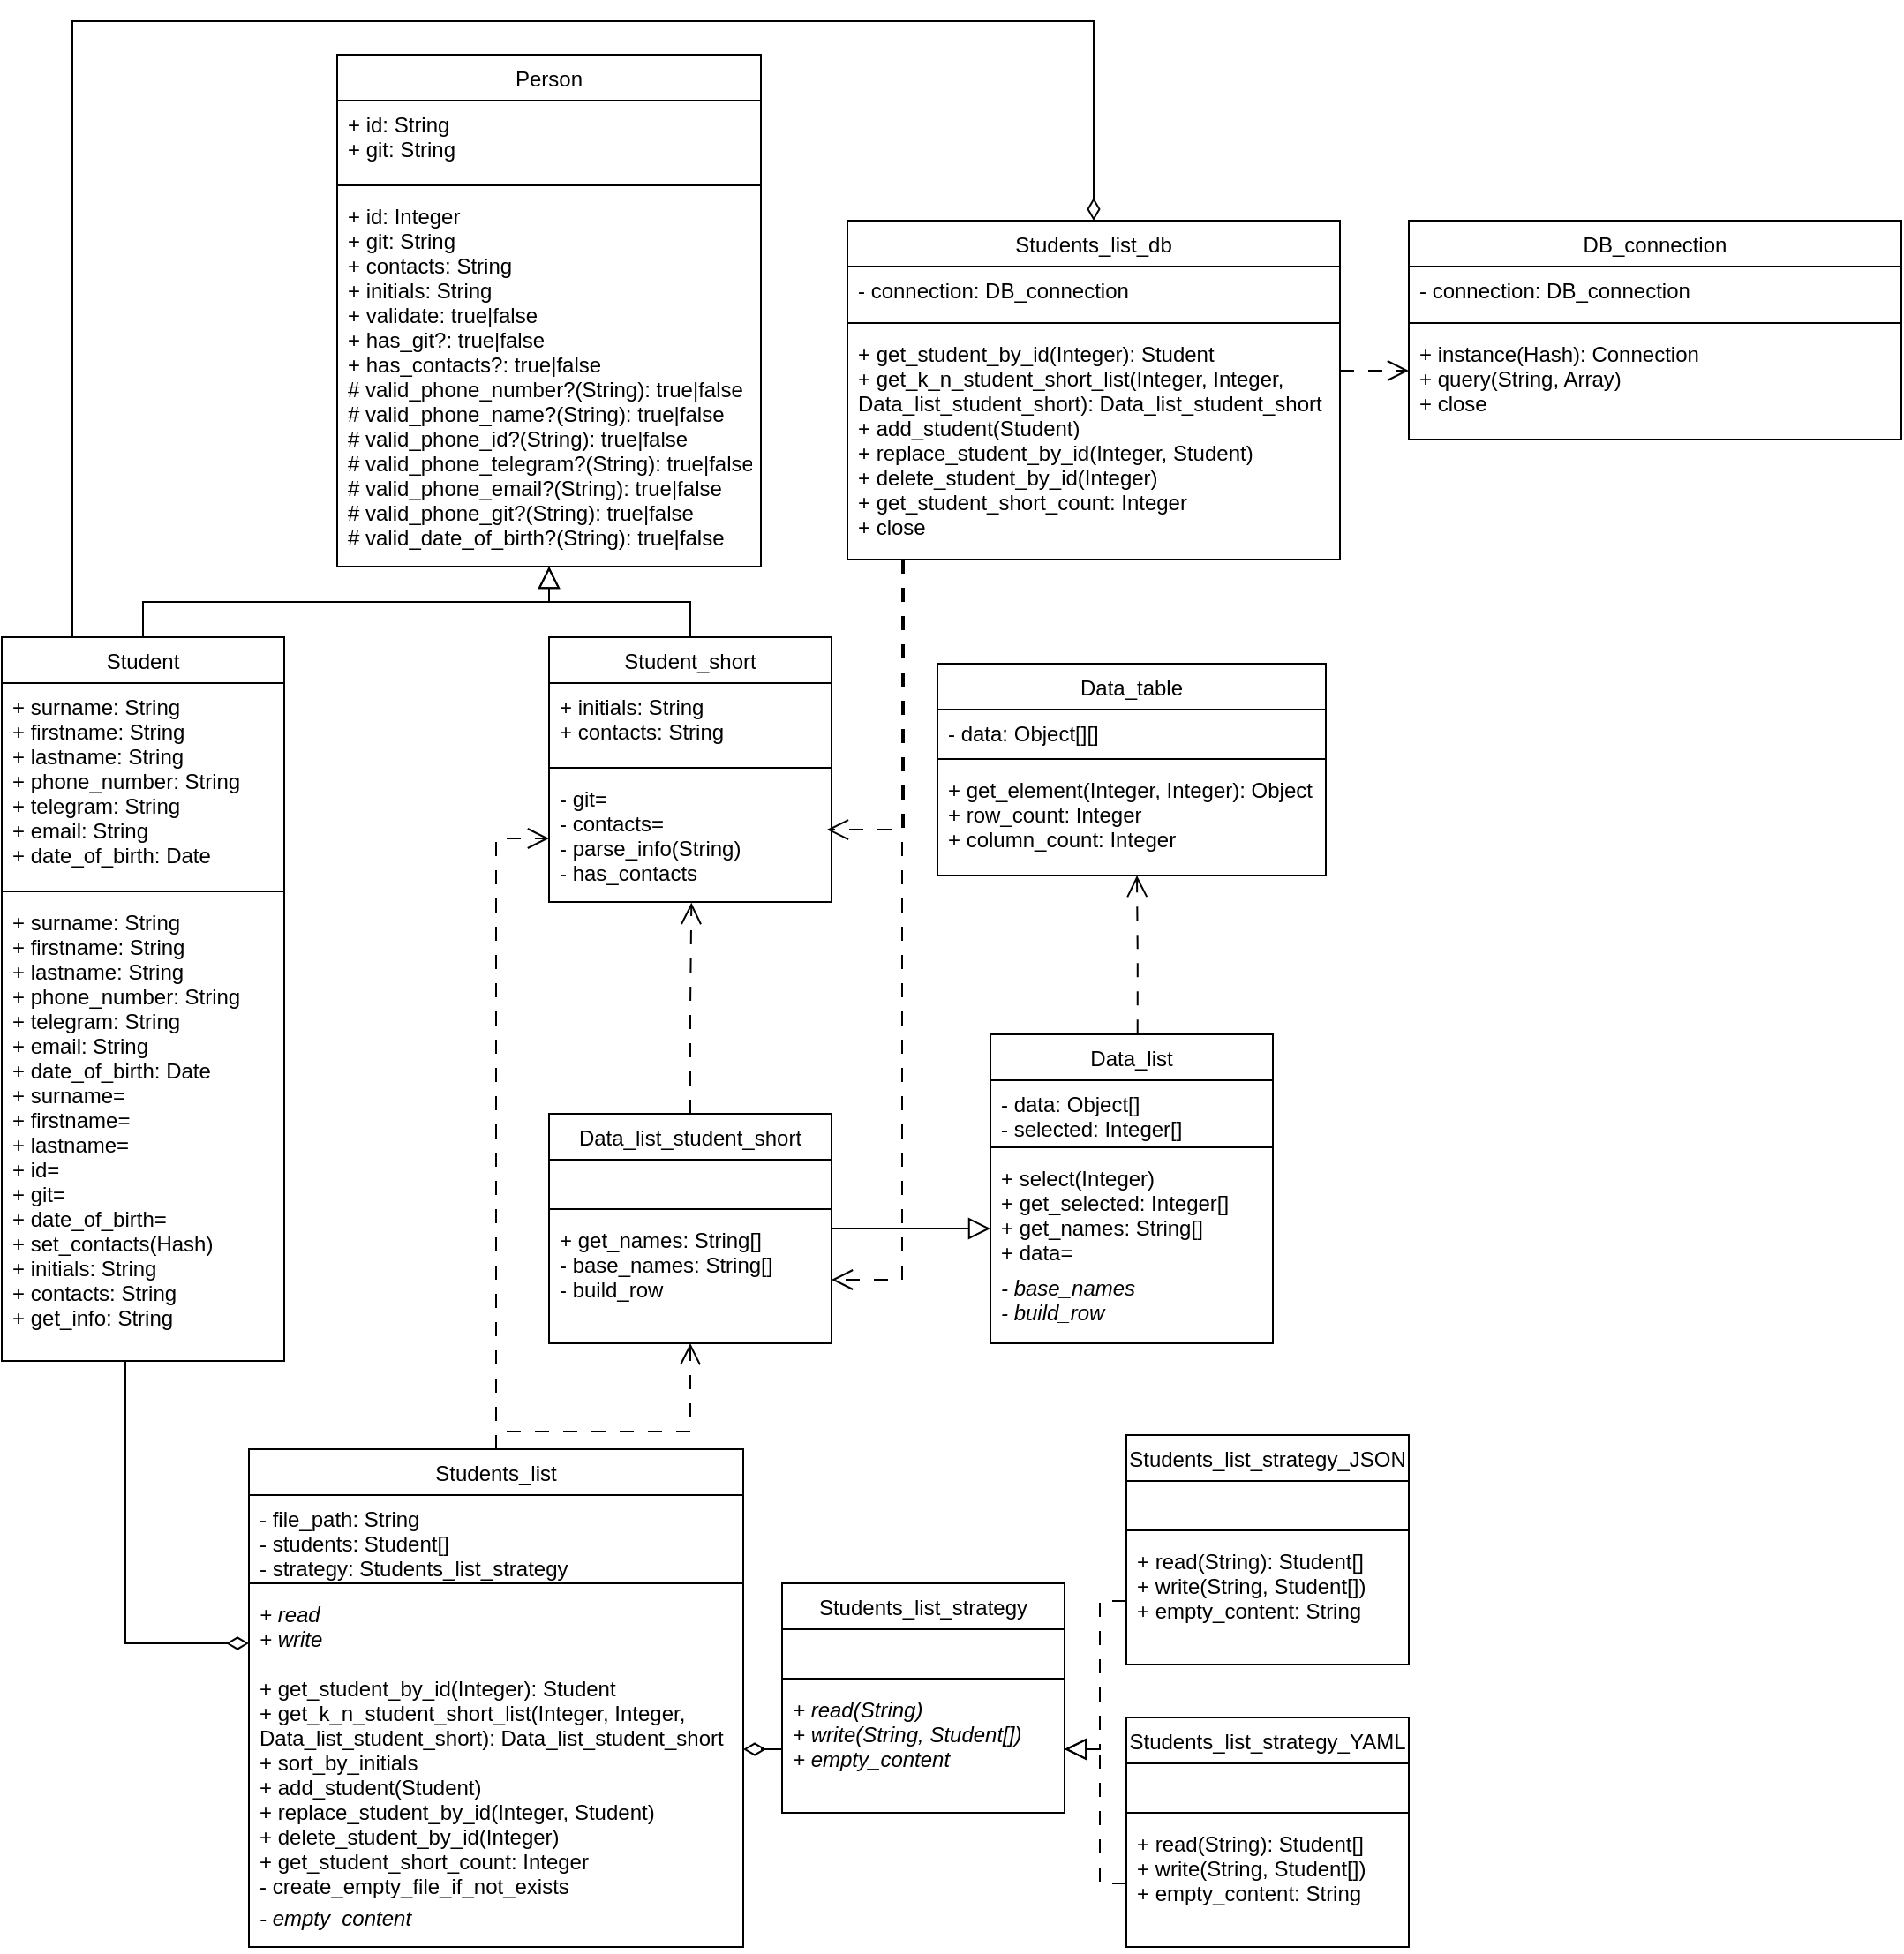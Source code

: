 <mxfile version="24.9.3">
  <diagram id="C5RBs43oDa-KdzZeNtuy" name="Page-1">
    <mxGraphModel dx="2440" dy="2423" grid="0" gridSize="10" guides="1" tooltips="1" connect="1" arrows="1" fold="1" page="1" pageScale="1" pageWidth="827" pageHeight="1169" math="0" shadow="0">
      <root>
        <mxCell id="WIyWlLk6GJQsqaUBKTNV-0" />
        <mxCell id="WIyWlLk6GJQsqaUBKTNV-1" parent="WIyWlLk6GJQsqaUBKTNV-0" />
        <mxCell id="zkfFHV4jXpPFQw0GAbJ--0" value="Person" style="swimlane;fontStyle=0;align=center;verticalAlign=top;childLayout=stackLayout;horizontal=1;startSize=26;horizontalStack=0;resizeParent=1;resizeLast=0;collapsible=1;marginBottom=0;rounded=0;shadow=0;strokeWidth=1;" parent="WIyWlLk6GJQsqaUBKTNV-1" vertex="1">
          <mxGeometry x="220" width="240" height="290" as="geometry">
            <mxRectangle x="230" y="140" width="160" height="26" as="alternateBounds" />
          </mxGeometry>
        </mxCell>
        <mxCell id="zkfFHV4jXpPFQw0GAbJ--1" value="+ id: String&#xa;+ git: String&#xa;" style="text;align=left;verticalAlign=top;spacingLeft=4;spacingRight=4;overflow=hidden;rotatable=0;points=[[0,0.5],[1,0.5]];portConstraint=eastwest;" parent="zkfFHV4jXpPFQw0GAbJ--0" vertex="1">
          <mxGeometry y="26" width="240" height="44" as="geometry" />
        </mxCell>
        <mxCell id="zkfFHV4jXpPFQw0GAbJ--4" value="" style="line;html=1;strokeWidth=1;align=left;verticalAlign=middle;spacingTop=-1;spacingLeft=3;spacingRight=3;rotatable=0;labelPosition=right;points=[];portConstraint=eastwest;" parent="zkfFHV4jXpPFQw0GAbJ--0" vertex="1">
          <mxGeometry y="70" width="240" height="8" as="geometry" />
        </mxCell>
        <mxCell id="zkfFHV4jXpPFQw0GAbJ--5" value="+ id: Integer&#xa;+ git: String&#xa;+ contacts: String&#xa;+ initials: String&#xa;+ validate: true|false&#xa;+ has_git?: true|false&#xa;+ has_contacts?: true|false&#xa;# valid_phone_number?(String): true|false&#xa;# valid_phone_name?(String): true|false&#xa;# valid_phone_id?(String): true|false&#xa;# valid_phone_telegram?(String): true|false&#xa;# valid_phone_email?(String): true|false&#xa;# valid_phone_git?(String): true|false&#xa;# valid_date_of_birth?(String): true|false&#xa;&#xa;&#xa;&#xa;&#xa;&#xa;&#xa;&#xa;&#xa;&#xa;&#xa;&#xa;&#xa;&#xa;&#xa;&#xa;&#xa;" style="text;align=left;verticalAlign=top;spacingLeft=4;spacingRight=4;overflow=hidden;rotatable=0;points=[[0,0.5],[1,0.5]];portConstraint=eastwest;" parent="zkfFHV4jXpPFQw0GAbJ--0" vertex="1">
          <mxGeometry y="78" width="240" height="202" as="geometry" />
        </mxCell>
        <mxCell id="zkfFHV4jXpPFQw0GAbJ--6" value="Student" style="swimlane;fontStyle=0;align=center;verticalAlign=top;childLayout=stackLayout;horizontal=1;startSize=26;horizontalStack=0;resizeParent=1;resizeLast=0;collapsible=1;marginBottom=0;rounded=0;shadow=0;strokeWidth=1;" parent="WIyWlLk6GJQsqaUBKTNV-1" vertex="1">
          <mxGeometry x="30" y="330" width="160" height="410" as="geometry">
            <mxRectangle x="130" y="380" width="160" height="26" as="alternateBounds" />
          </mxGeometry>
        </mxCell>
        <mxCell id="zkfFHV4jXpPFQw0GAbJ--7" value="+ surname: String&#xa;+ firstname: String&#xa;+ lastname: String&#xa;+ phone_number: String&#xa;+ telegram: String&#xa;+ email: String&#xa;+ date_of_birth: Date&#xa;" style="text;align=left;verticalAlign=top;spacingLeft=4;spacingRight=4;overflow=hidden;rotatable=0;points=[[0,0.5],[1,0.5]];portConstraint=eastwest;" parent="zkfFHV4jXpPFQw0GAbJ--6" vertex="1">
          <mxGeometry y="26" width="160" height="114" as="geometry" />
        </mxCell>
        <mxCell id="zkfFHV4jXpPFQw0GAbJ--9" value="" style="line;html=1;strokeWidth=1;align=left;verticalAlign=middle;spacingTop=-1;spacingLeft=3;spacingRight=3;rotatable=0;labelPosition=right;points=[];portConstraint=eastwest;" parent="zkfFHV4jXpPFQw0GAbJ--6" vertex="1">
          <mxGeometry y="140" width="160" height="8" as="geometry" />
        </mxCell>
        <mxCell id="zkfFHV4jXpPFQw0GAbJ--11" value="+ surname: String&#xa;+ firstname: String&#xa;+ lastname: String&#xa;+ phone_number: String&#xa;+ telegram: String&#xa;+ email: String&#xa;+ date_of_birth: Date&#xa;+ surname=&#xa;+ firstname=&#xa;+ lastname=&#xa;+ id=&#xa;+ git=&#xa;+ date_of_birth=&#xa;+ set_contacts(Hash)&#xa;+ initials: String&#xa;+ contacts: String&#xa;+ get_info: String&#xa;&#xa;&#xa;&#xa;&#xa;" style="text;align=left;verticalAlign=top;spacingLeft=4;spacingRight=4;overflow=hidden;rotatable=0;points=[[0,0.5],[1,0.5]];portConstraint=eastwest;" parent="zkfFHV4jXpPFQw0GAbJ--6" vertex="1">
          <mxGeometry y="148" width="160" height="252" as="geometry" />
        </mxCell>
        <mxCell id="zkfFHV4jXpPFQw0GAbJ--12" value="" style="endArrow=block;endSize=10;endFill=0;shadow=0;strokeWidth=1;rounded=0;curved=0;edgeStyle=elbowEdgeStyle;elbow=vertical;" parent="WIyWlLk6GJQsqaUBKTNV-1" source="zkfFHV4jXpPFQw0GAbJ--6" target="zkfFHV4jXpPFQw0GAbJ--0" edge="1">
          <mxGeometry width="160" relative="1" as="geometry">
            <mxPoint x="200" y="133" as="sourcePoint" />
            <mxPoint x="200" y="133" as="targetPoint" />
          </mxGeometry>
        </mxCell>
        <mxCell id="zkfFHV4jXpPFQw0GAbJ--13" value="Student_short" style="swimlane;fontStyle=0;align=center;verticalAlign=top;childLayout=stackLayout;horizontal=1;startSize=26;horizontalStack=0;resizeParent=1;resizeLast=0;collapsible=1;marginBottom=0;rounded=0;shadow=0;strokeWidth=1;" parent="WIyWlLk6GJQsqaUBKTNV-1" vertex="1">
          <mxGeometry x="340" y="330" width="160" height="150" as="geometry">
            <mxRectangle x="340" y="380" width="170" height="26" as="alternateBounds" />
          </mxGeometry>
        </mxCell>
        <mxCell id="zkfFHV4jXpPFQw0GAbJ--14" value="+ initials: String&#xa;+ contacts: String&#xa;&#xa;" style="text;align=left;verticalAlign=top;spacingLeft=4;spacingRight=4;overflow=hidden;rotatable=0;points=[[0,0.5],[1,0.5]];portConstraint=eastwest;" parent="zkfFHV4jXpPFQw0GAbJ--13" vertex="1">
          <mxGeometry y="26" width="160" height="44" as="geometry" />
        </mxCell>
        <mxCell id="zkfFHV4jXpPFQw0GAbJ--15" value="" style="line;html=1;strokeWidth=1;align=left;verticalAlign=middle;spacingTop=-1;spacingLeft=3;spacingRight=3;rotatable=0;labelPosition=right;points=[];portConstraint=eastwest;" parent="zkfFHV4jXpPFQw0GAbJ--13" vertex="1">
          <mxGeometry y="70" width="160" height="8" as="geometry" />
        </mxCell>
        <mxCell id="UXkMw1AITQ270aznI7BL-0" value="- git=&#xa;- contacts=&#xa;- parse_info(String)&#xa;- has_contacts&#xa;" style="text;align=left;verticalAlign=top;spacingLeft=4;spacingRight=4;overflow=hidden;rotatable=0;points=[[0,0.5],[1,0.5]];portConstraint=eastwest;" parent="zkfFHV4jXpPFQw0GAbJ--13" vertex="1">
          <mxGeometry y="78" width="160" height="72" as="geometry" />
        </mxCell>
        <mxCell id="zkfFHV4jXpPFQw0GAbJ--16" value="" style="endArrow=block;endSize=10;endFill=0;shadow=0;strokeWidth=1;rounded=0;curved=0;edgeStyle=elbowEdgeStyle;elbow=vertical;" parent="WIyWlLk6GJQsqaUBKTNV-1" source="zkfFHV4jXpPFQw0GAbJ--13" target="zkfFHV4jXpPFQw0GAbJ--0" edge="1">
          <mxGeometry width="160" relative="1" as="geometry">
            <mxPoint x="210" y="303" as="sourcePoint" />
            <mxPoint x="310" y="201" as="targetPoint" />
          </mxGeometry>
        </mxCell>
        <mxCell id="UXkMw1AITQ270aznI7BL-11" style="edgeStyle=orthogonalEdgeStyle;rounded=0;orthogonalLoop=1;jettySize=auto;html=1;endArrow=block;endFill=0;endSize=10;" parent="WIyWlLk6GJQsqaUBKTNV-1" source="UXkMw1AITQ270aznI7BL-1" target="UXkMw1AITQ270aznI7BL-7" edge="1">
          <mxGeometry relative="1" as="geometry">
            <Array as="points">
              <mxPoint x="570" y="665" />
              <mxPoint x="570" y="665" />
            </Array>
          </mxGeometry>
        </mxCell>
        <mxCell id="UXkMw1AITQ270aznI7BL-1" value="Data_list_student_short" style="swimlane;fontStyle=0;align=center;verticalAlign=top;childLayout=stackLayout;horizontal=1;startSize=26;horizontalStack=0;resizeParent=1;resizeLast=0;collapsible=1;marginBottom=0;rounded=0;shadow=0;strokeWidth=1;" parent="WIyWlLk6GJQsqaUBKTNV-1" vertex="1">
          <mxGeometry x="340" y="600" width="160" height="130" as="geometry">
            <mxRectangle x="340" y="380" width="170" height="26" as="alternateBounds" />
          </mxGeometry>
        </mxCell>
        <mxCell id="UXkMw1AITQ270aznI7BL-2" value="&#xa;&#xa;" style="text;align=left;verticalAlign=top;spacingLeft=4;spacingRight=4;overflow=hidden;rotatable=0;points=[[0,0.5],[1,0.5]];portConstraint=eastwest;" parent="UXkMw1AITQ270aznI7BL-1" vertex="1">
          <mxGeometry y="26" width="160" height="24" as="geometry" />
        </mxCell>
        <mxCell id="UXkMw1AITQ270aznI7BL-3" value="" style="line;html=1;strokeWidth=1;align=left;verticalAlign=middle;spacingTop=-1;spacingLeft=3;spacingRight=3;rotatable=0;labelPosition=right;points=[];portConstraint=eastwest;" parent="UXkMw1AITQ270aznI7BL-1" vertex="1">
          <mxGeometry y="50" width="160" height="8" as="geometry" />
        </mxCell>
        <mxCell id="UXkMw1AITQ270aznI7BL-4" value="+ get_names: String[]&#xa;- base_names: String[]&#xa;- build_row &#xa;" style="text;align=left;verticalAlign=top;spacingLeft=4;spacingRight=4;overflow=hidden;rotatable=0;points=[[0,0.5],[1,0.5]];portConstraint=eastwest;" parent="UXkMw1AITQ270aznI7BL-1" vertex="1">
          <mxGeometry y="58" width="160" height="72" as="geometry" />
        </mxCell>
        <mxCell id="UXkMw1AITQ270aznI7BL-6" style="edgeStyle=orthogonalEdgeStyle;rounded=0;orthogonalLoop=1;jettySize=auto;html=1;entryX=0.504;entryY=1.006;entryDx=0;entryDy=0;entryPerimeter=0;endArrow=open;endFill=0;dashed=1;dashPattern=8 8;endSize=10;" parent="WIyWlLk6GJQsqaUBKTNV-1" source="UXkMw1AITQ270aznI7BL-1" target="UXkMw1AITQ270aznI7BL-0" edge="1">
          <mxGeometry relative="1" as="geometry" />
        </mxCell>
        <mxCell id="UXkMw1AITQ270aznI7BL-7" value="Data_list" style="swimlane;fontStyle=0;align=center;verticalAlign=top;childLayout=stackLayout;horizontal=1;startSize=26;horizontalStack=0;resizeParent=1;resizeLast=0;collapsible=1;marginBottom=0;rounded=0;shadow=0;strokeWidth=1;" parent="WIyWlLk6GJQsqaUBKTNV-1" vertex="1">
          <mxGeometry x="590" y="555" width="160" height="175" as="geometry">
            <mxRectangle x="340" y="380" width="170" height="26" as="alternateBounds" />
          </mxGeometry>
        </mxCell>
        <mxCell id="UXkMw1AITQ270aznI7BL-8" value="- data: Object[]&#xa;- selected: Integer[]&#xa;" style="text;align=left;verticalAlign=top;spacingLeft=4;spacingRight=4;overflow=hidden;rotatable=0;points=[[0,0.5],[1,0.5]];portConstraint=eastwest;" parent="UXkMw1AITQ270aznI7BL-7" vertex="1">
          <mxGeometry y="26" width="160" height="34" as="geometry" />
        </mxCell>
        <mxCell id="UXkMw1AITQ270aznI7BL-9" value="" style="line;html=1;strokeWidth=1;align=left;verticalAlign=middle;spacingTop=-1;spacingLeft=3;spacingRight=3;rotatable=0;labelPosition=right;points=[];portConstraint=eastwest;" parent="UXkMw1AITQ270aznI7BL-7" vertex="1">
          <mxGeometry y="60" width="160" height="8" as="geometry" />
        </mxCell>
        <mxCell id="UXkMw1AITQ270aznI7BL-10" value="+ select(Integer)&#xa;+ get_selected: Integer[]&#xa;+ get_names: String[]&#xa;+ data=&#xa;" style="text;align=left;verticalAlign=top;spacingLeft=4;spacingRight=4;overflow=hidden;rotatable=0;points=[[0,0.5],[1,0.5]];portConstraint=eastwest;" parent="UXkMw1AITQ270aznI7BL-7" vertex="1">
          <mxGeometry y="68" width="160" height="62" as="geometry" />
        </mxCell>
        <mxCell id="UXkMw1AITQ270aznI7BL-12" value="- base_names&#xa;- build_row" style="text;align=left;verticalAlign=top;spacingLeft=4;spacingRight=4;overflow=hidden;rotatable=0;points=[[0,0.5],[1,0.5]];portConstraint=eastwest;fontStyle=2" parent="UXkMw1AITQ270aznI7BL-7" vertex="1">
          <mxGeometry y="130" width="160" height="40" as="geometry" />
        </mxCell>
        <mxCell id="UXkMw1AITQ270aznI7BL-13" value="Data_table" style="swimlane;fontStyle=0;align=center;verticalAlign=top;childLayout=stackLayout;horizontal=1;startSize=26;horizontalStack=0;resizeParent=1;resizeLast=0;collapsible=1;marginBottom=0;rounded=0;shadow=0;strokeWidth=1;" parent="WIyWlLk6GJQsqaUBKTNV-1" vertex="1">
          <mxGeometry x="560" y="345" width="220" height="120" as="geometry">
            <mxRectangle x="340" y="380" width="170" height="26" as="alternateBounds" />
          </mxGeometry>
        </mxCell>
        <mxCell id="UXkMw1AITQ270aznI7BL-14" value="- data: Object[][]" style="text;align=left;verticalAlign=top;spacingLeft=4;spacingRight=4;overflow=hidden;rotatable=0;points=[[0,0.5],[1,0.5]];portConstraint=eastwest;" parent="UXkMw1AITQ270aznI7BL-13" vertex="1">
          <mxGeometry y="26" width="220" height="24" as="geometry" />
        </mxCell>
        <mxCell id="UXkMw1AITQ270aznI7BL-15" value="" style="line;html=1;strokeWidth=1;align=left;verticalAlign=middle;spacingTop=-1;spacingLeft=3;spacingRight=3;rotatable=0;labelPosition=right;points=[];portConstraint=eastwest;" parent="UXkMw1AITQ270aznI7BL-13" vertex="1">
          <mxGeometry y="50" width="220" height="8" as="geometry" />
        </mxCell>
        <mxCell id="UXkMw1AITQ270aznI7BL-16" value="+ get_element(Integer, Integer): Object&#xa;+ row_count: Integer&#xa;+ column_count: Integer&#xa;&#xa;" style="text;align=left;verticalAlign=top;spacingLeft=4;spacingRight=4;overflow=hidden;rotatable=0;points=[[0,0.5],[1,0.5]];portConstraint=eastwest;" parent="UXkMw1AITQ270aznI7BL-13" vertex="1">
          <mxGeometry y="58" width="220" height="62" as="geometry" />
        </mxCell>
        <mxCell id="UXkMw1AITQ270aznI7BL-17" style="edgeStyle=orthogonalEdgeStyle;rounded=0;orthogonalLoop=1;jettySize=auto;html=1;endArrow=open;endFill=0;dashed=1;dashPattern=8 8;endSize=10;exitX=0.521;exitY=-0.002;exitDx=0;exitDy=0;exitPerimeter=0;" parent="WIyWlLk6GJQsqaUBKTNV-1" source="UXkMw1AITQ270aznI7BL-7" edge="1">
          <mxGeometry relative="1" as="geometry">
            <mxPoint x="669.58" y="555" as="sourcePoint" />
            <mxPoint x="673" y="465" as="targetPoint" />
            <Array as="points" />
          </mxGeometry>
        </mxCell>
        <mxCell id="-blnok-HWPJxS03EVm5M-0" value="Students_list" style="swimlane;fontStyle=0;align=center;verticalAlign=top;childLayout=stackLayout;horizontal=1;startSize=26;horizontalStack=0;resizeParent=1;resizeLast=0;collapsible=1;marginBottom=0;rounded=0;shadow=0;strokeWidth=1;" vertex="1" parent="WIyWlLk6GJQsqaUBKTNV-1">
          <mxGeometry x="170" y="790" width="280" height="282" as="geometry">
            <mxRectangle x="340" y="380" width="170" height="26" as="alternateBounds" />
          </mxGeometry>
        </mxCell>
        <mxCell id="-blnok-HWPJxS03EVm5M-1" value="- file_path: String&#xa;- students: Student[]&#xa;- strategy: Students_list_strategy&#xa;" style="text;align=left;verticalAlign=top;spacingLeft=4;spacingRight=4;overflow=hidden;rotatable=0;points=[[0,0.5],[1,0.5]];portConstraint=eastwest;" vertex="1" parent="-blnok-HWPJxS03EVm5M-0">
          <mxGeometry y="26" width="280" height="46" as="geometry" />
        </mxCell>
        <mxCell id="-blnok-HWPJxS03EVm5M-2" value="" style="line;html=1;strokeWidth=1;align=left;verticalAlign=middle;spacingTop=-1;spacingLeft=3;spacingRight=3;rotatable=0;labelPosition=right;points=[];portConstraint=eastwest;" vertex="1" parent="-blnok-HWPJxS03EVm5M-0">
          <mxGeometry y="72" width="280" height="8" as="geometry" />
        </mxCell>
        <mxCell id="-blnok-HWPJxS03EVm5M-3" value="+ read&#xa;+ write&#xa;" style="text;align=left;verticalAlign=top;spacingLeft=4;spacingRight=4;overflow=hidden;rotatable=0;points=[[0,0.5],[1,0.5]];portConstraint=eastwest;fontStyle=2" vertex="1" parent="-blnok-HWPJxS03EVm5M-0">
          <mxGeometry y="80" width="280" height="42" as="geometry" />
        </mxCell>
        <mxCell id="-blnok-HWPJxS03EVm5M-10" value="+ get_student_by_id(Integer): Student&#xa;+ get_k_n_student_short_list(Integer, Integer, &#xa;Data_list_student_short): Data_list_student_short&#xa;+ sort_by_initials&#xa;+ add_student(Student)&#xa;+ replace_student_by_id(Integer, Student)&#xa;+ delete_student_by_id(Integer)&#xa;+ get_student_short_count: Integer&#xa;- create_empty_file_if_not_exists&#xa;&#xa;" style="text;align=left;verticalAlign=top;spacingLeft=4;spacingRight=4;overflow=hidden;rotatable=0;points=[[0,0.5],[1,0.5]];portConstraint=eastwest;fontSize=12;" vertex="1" parent="-blnok-HWPJxS03EVm5M-0">
          <mxGeometry y="122" width="280" height="130" as="geometry" />
        </mxCell>
        <mxCell id="-blnok-HWPJxS03EVm5M-12" value="- empty_content" style="text;align=left;verticalAlign=top;spacingLeft=4;spacingRight=4;overflow=hidden;rotatable=0;points=[[0,0.5],[1,0.5]];portConstraint=eastwest;fontStyle=2" vertex="1" parent="-blnok-HWPJxS03EVm5M-0">
          <mxGeometry y="252" width="280" height="30" as="geometry" />
        </mxCell>
        <mxCell id="-blnok-HWPJxS03EVm5M-6" style="edgeStyle=orthogonalEdgeStyle;rounded=0;orthogonalLoop=1;jettySize=auto;html=1;endArrow=open;endFill=0;dashed=1;dashPattern=8 8;endSize=10;exitX=0.5;exitY=0;exitDx=0;exitDy=0;" edge="1" parent="WIyWlLk6GJQsqaUBKTNV-1" source="-blnok-HWPJxS03EVm5M-0" target="UXkMw1AITQ270aznI7BL-0">
          <mxGeometry relative="1" as="geometry">
            <mxPoint x="370" y="810" as="sourcePoint" />
            <mxPoint x="290" y="520" as="targetPoint" />
          </mxGeometry>
        </mxCell>
        <mxCell id="-blnok-HWPJxS03EVm5M-9" style="edgeStyle=orthogonalEdgeStyle;rounded=0;orthogonalLoop=1;jettySize=auto;html=1;endArrow=none;endFill=0;endSize=6;startArrow=diamondThin;startFill=0;startSize=10;" edge="1" parent="WIyWlLk6GJQsqaUBKTNV-1" source="-blnok-HWPJxS03EVm5M-0">
          <mxGeometry relative="1" as="geometry">
            <Array as="points">
              <mxPoint x="100" y="900" />
            </Array>
            <mxPoint x="160" y="900" as="sourcePoint" />
            <mxPoint x="100" y="740" as="targetPoint" />
          </mxGeometry>
        </mxCell>
        <mxCell id="-blnok-HWPJxS03EVm5M-11" style="edgeStyle=orthogonalEdgeStyle;rounded=0;orthogonalLoop=1;jettySize=auto;html=1;endArrow=open;endFill=0;dashed=1;dashPattern=8 8;endSize=10;exitX=0.5;exitY=0;exitDx=0;exitDy=0;" edge="1" parent="WIyWlLk6GJQsqaUBKTNV-1" source="-blnok-HWPJxS03EVm5M-0" target="UXkMw1AITQ270aznI7BL-1">
          <mxGeometry relative="1" as="geometry">
            <mxPoint x="310" y="801" as="sourcePoint" />
            <mxPoint x="280" y="444" as="targetPoint" />
            <Array as="points">
              <mxPoint x="310" y="780" />
              <mxPoint x="420" y="780" />
            </Array>
          </mxGeometry>
        </mxCell>
        <mxCell id="-blnok-HWPJxS03EVm5M-23" value="Students_list_strategy_JSON" style="swimlane;fontStyle=0;align=center;verticalAlign=top;childLayout=stackLayout;horizontal=1;startSize=26;horizontalStack=0;resizeParent=1;resizeLast=0;collapsible=1;marginBottom=0;rounded=0;shadow=0;strokeWidth=1;" vertex="1" parent="WIyWlLk6GJQsqaUBKTNV-1">
          <mxGeometry x="667" y="782" width="160" height="130" as="geometry">
            <mxRectangle x="340" y="380" width="170" height="26" as="alternateBounds" />
          </mxGeometry>
        </mxCell>
        <mxCell id="-blnok-HWPJxS03EVm5M-24" value="&#xa;&#xa;" style="text;align=left;verticalAlign=top;spacingLeft=4;spacingRight=4;overflow=hidden;rotatable=0;points=[[0,0.5],[1,0.5]];portConstraint=eastwest;" vertex="1" parent="-blnok-HWPJxS03EVm5M-23">
          <mxGeometry y="26" width="160" height="24" as="geometry" />
        </mxCell>
        <mxCell id="-blnok-HWPJxS03EVm5M-25" value="" style="line;html=1;strokeWidth=1;align=left;verticalAlign=middle;spacingTop=-1;spacingLeft=3;spacingRight=3;rotatable=0;labelPosition=right;points=[];portConstraint=eastwest;" vertex="1" parent="-blnok-HWPJxS03EVm5M-23">
          <mxGeometry y="50" width="160" height="8" as="geometry" />
        </mxCell>
        <mxCell id="-blnok-HWPJxS03EVm5M-26" value="+ read(String): Student[]&#xa;+ write(String, Student[])&#xa;+ empty_content: String&#xa;" style="text;align=left;verticalAlign=top;spacingLeft=4;spacingRight=4;overflow=hidden;rotatable=0;points=[[0,0.5],[1,0.5]];portConstraint=eastwest;" vertex="1" parent="-blnok-HWPJxS03EVm5M-23">
          <mxGeometry y="58" width="160" height="72" as="geometry" />
        </mxCell>
        <mxCell id="-blnok-HWPJxS03EVm5M-35" value="Students_list_strategy_YAML" style="swimlane;fontStyle=0;align=center;verticalAlign=top;childLayout=stackLayout;horizontal=1;startSize=26;horizontalStack=0;resizeParent=1;resizeLast=0;collapsible=1;marginBottom=0;rounded=0;shadow=0;strokeWidth=1;" vertex="1" parent="WIyWlLk6GJQsqaUBKTNV-1">
          <mxGeometry x="667" y="942" width="160" height="130" as="geometry">
            <mxRectangle x="340" y="380" width="170" height="26" as="alternateBounds" />
          </mxGeometry>
        </mxCell>
        <mxCell id="-blnok-HWPJxS03EVm5M-36" value="&#xa;&#xa;" style="text;align=left;verticalAlign=top;spacingLeft=4;spacingRight=4;overflow=hidden;rotatable=0;points=[[0,0.5],[1,0.5]];portConstraint=eastwest;" vertex="1" parent="-blnok-HWPJxS03EVm5M-35">
          <mxGeometry y="26" width="160" height="24" as="geometry" />
        </mxCell>
        <mxCell id="-blnok-HWPJxS03EVm5M-37" value="" style="line;html=1;strokeWidth=1;align=left;verticalAlign=middle;spacingTop=-1;spacingLeft=3;spacingRight=3;rotatable=0;labelPosition=right;points=[];portConstraint=eastwest;" vertex="1" parent="-blnok-HWPJxS03EVm5M-35">
          <mxGeometry y="50" width="160" height="8" as="geometry" />
        </mxCell>
        <mxCell id="-blnok-HWPJxS03EVm5M-38" value="+ read(String): Student[]&#xa;+ write(String, Student[])&#xa;+ empty_content: String&#xa;&#xa;&#xa;" style="text;align=left;verticalAlign=top;spacingLeft=4;spacingRight=4;overflow=hidden;rotatable=0;points=[[0,0.5],[1,0.5]];portConstraint=eastwest;" vertex="1" parent="-blnok-HWPJxS03EVm5M-35">
          <mxGeometry y="58" width="160" height="72" as="geometry" />
        </mxCell>
        <mxCell id="-blnok-HWPJxS03EVm5M-39" value="Students_list_strategy" style="swimlane;fontStyle=0;align=center;verticalAlign=top;childLayout=stackLayout;horizontal=1;startSize=26;horizontalStack=0;resizeParent=1;resizeLast=0;collapsible=1;marginBottom=0;rounded=0;shadow=0;strokeWidth=1;" vertex="1" parent="WIyWlLk6GJQsqaUBKTNV-1">
          <mxGeometry x="472" y="866" width="160" height="130" as="geometry">
            <mxRectangle x="340" y="380" width="170" height="26" as="alternateBounds" />
          </mxGeometry>
        </mxCell>
        <mxCell id="-blnok-HWPJxS03EVm5M-40" value="&#xa;&#xa;" style="text;align=left;verticalAlign=top;spacingLeft=4;spacingRight=4;overflow=hidden;rotatable=0;points=[[0,0.5],[1,0.5]];portConstraint=eastwest;" vertex="1" parent="-blnok-HWPJxS03EVm5M-39">
          <mxGeometry y="26" width="160" height="24" as="geometry" />
        </mxCell>
        <mxCell id="-blnok-HWPJxS03EVm5M-41" value="" style="line;html=1;strokeWidth=1;align=left;verticalAlign=middle;spacingTop=-1;spacingLeft=3;spacingRight=3;rotatable=0;labelPosition=right;points=[];portConstraint=eastwest;" vertex="1" parent="-blnok-HWPJxS03EVm5M-39">
          <mxGeometry y="50" width="160" height="8" as="geometry" />
        </mxCell>
        <mxCell id="-blnok-HWPJxS03EVm5M-42" value="+ read(String)&#xa;+ write(String, Student[])&#xa;+ empty_content&#xa;" style="text;align=left;verticalAlign=top;spacingLeft=4;spacingRight=4;overflow=hidden;rotatable=0;points=[[0,0.5],[1,0.5]];portConstraint=eastwest;fontStyle=2" vertex="1" parent="-blnok-HWPJxS03EVm5M-39">
          <mxGeometry y="58" width="160" height="72" as="geometry" />
        </mxCell>
        <mxCell id="-blnok-HWPJxS03EVm5M-43" style="edgeStyle=orthogonalEdgeStyle;rounded=0;orthogonalLoop=1;jettySize=auto;html=1;endArrow=block;endFill=0;endSize=10;dashed=1;dashPattern=8 8;" edge="1" parent="WIyWlLk6GJQsqaUBKTNV-1" source="-blnok-HWPJxS03EVm5M-26" target="-blnok-HWPJxS03EVm5M-42">
          <mxGeometry relative="1" as="geometry">
            <Array as="points">
              <mxPoint x="652" y="876" />
              <mxPoint x="652" y="960" />
            </Array>
          </mxGeometry>
        </mxCell>
        <mxCell id="-blnok-HWPJxS03EVm5M-44" style="edgeStyle=orthogonalEdgeStyle;rounded=0;orthogonalLoop=1;jettySize=auto;html=1;endArrow=block;endFill=0;endSize=10;dashed=1;dashPattern=8 8;" edge="1" parent="WIyWlLk6GJQsqaUBKTNV-1" source="-blnok-HWPJxS03EVm5M-38" target="-blnok-HWPJxS03EVm5M-42">
          <mxGeometry relative="1" as="geometry">
            <Array as="points">
              <mxPoint x="652" y="1036" />
              <mxPoint x="652" y="960" />
            </Array>
          </mxGeometry>
        </mxCell>
        <mxCell id="-blnok-HWPJxS03EVm5M-45" style="edgeStyle=orthogonalEdgeStyle;rounded=0;orthogonalLoop=1;jettySize=auto;html=1;endSize=6;endArrow=none;endFill=0;startArrow=diamondThin;startFill=0;startSize=10;" edge="1" parent="WIyWlLk6GJQsqaUBKTNV-1" source="-blnok-HWPJxS03EVm5M-10" target="-blnok-HWPJxS03EVm5M-42">
          <mxGeometry relative="1" as="geometry">
            <Array as="points">
              <mxPoint x="460" y="960" />
              <mxPoint x="460" y="960" />
            </Array>
          </mxGeometry>
        </mxCell>
        <mxCell id="-blnok-HWPJxS03EVm5M-55" style="edgeStyle=orthogonalEdgeStyle;rounded=0;orthogonalLoop=1;jettySize=auto;html=1;entryX=1;entryY=0.5;entryDx=0;entryDy=0;endSize=10;dashed=1;dashPattern=8 8;endArrow=open;endFill=0;" edge="1" parent="WIyWlLk6GJQsqaUBKTNV-1" source="-blnok-HWPJxS03EVm5M-47" target="UXkMw1AITQ270aznI7BL-4">
          <mxGeometry relative="1" as="geometry">
            <Array as="points">
              <mxPoint x="540" y="694" />
            </Array>
          </mxGeometry>
        </mxCell>
        <mxCell id="-blnok-HWPJxS03EVm5M-47" value="Students_list_db" style="swimlane;fontStyle=0;align=center;verticalAlign=top;childLayout=stackLayout;horizontal=1;startSize=26;horizontalStack=0;resizeParent=1;resizeLast=0;collapsible=1;marginBottom=0;rounded=0;shadow=0;strokeWidth=1;" vertex="1" parent="WIyWlLk6GJQsqaUBKTNV-1">
          <mxGeometry x="509" y="94" width="279" height="192" as="geometry">
            <mxRectangle x="340" y="380" width="170" height="26" as="alternateBounds" />
          </mxGeometry>
        </mxCell>
        <mxCell id="-blnok-HWPJxS03EVm5M-48" value="- connection: DB_connection" style="text;align=left;verticalAlign=top;spacingLeft=4;spacingRight=4;overflow=hidden;rotatable=0;points=[[0,0.5],[1,0.5]];portConstraint=eastwest;" vertex="1" parent="-blnok-HWPJxS03EVm5M-47">
          <mxGeometry y="26" width="279" height="28" as="geometry" />
        </mxCell>
        <mxCell id="-blnok-HWPJxS03EVm5M-49" value="" style="line;html=1;strokeWidth=1;align=left;verticalAlign=middle;spacingTop=-1;spacingLeft=3;spacingRight=3;rotatable=0;labelPosition=right;points=[];portConstraint=eastwest;" vertex="1" parent="-blnok-HWPJxS03EVm5M-47">
          <mxGeometry y="54" width="279" height="8" as="geometry" />
        </mxCell>
        <mxCell id="-blnok-HWPJxS03EVm5M-53" value="+ get_student_by_id(Integer): Student&#xa;+ get_k_n_student_short_list(Integer, Integer, &#xa;Data_list_student_short): Data_list_student_short&#xa;+ add_student(Student)&#xa;+ replace_student_by_id(Integer, Student)&#xa;+ delete_student_by_id(Integer)&#xa;+ get_student_short_count: Integer&#xa;+ close&#xa;&#xa;" style="text;align=left;verticalAlign=top;spacingLeft=4;spacingRight=4;overflow=hidden;rotatable=0;points=[[0,0.5],[1,0.5]];portConstraint=eastwest;fontSize=12;" vertex="1" parent="-blnok-HWPJxS03EVm5M-47">
          <mxGeometry y="62" width="279" height="130" as="geometry" />
        </mxCell>
        <mxCell id="-blnok-HWPJxS03EVm5M-54" style="edgeStyle=orthogonalEdgeStyle;rounded=0;orthogonalLoop=1;jettySize=auto;html=1;endArrow=none;endFill=0;endSize=6;startArrow=diamondThin;startFill=0;startSize=10;entryX=0.25;entryY=0;entryDx=0;entryDy=0;exitX=0.5;exitY=0;exitDx=0;exitDy=0;" edge="1" parent="WIyWlLk6GJQsqaUBKTNV-1" source="-blnok-HWPJxS03EVm5M-47" target="zkfFHV4jXpPFQw0GAbJ--6">
          <mxGeometry relative="1" as="geometry">
            <Array as="points">
              <mxPoint x="649" y="-19" />
              <mxPoint x="70" y="-19" />
            </Array>
            <mxPoint x="142" y="900" as="sourcePoint" />
            <mxPoint x="100" y="740" as="targetPoint" />
          </mxGeometry>
        </mxCell>
        <mxCell id="-blnok-HWPJxS03EVm5M-56" style="edgeStyle=orthogonalEdgeStyle;rounded=0;orthogonalLoop=1;jettySize=auto;html=1;endSize=10;dashed=1;dashPattern=8 8;endArrow=open;endFill=0;entryX=0.984;entryY=0.431;entryDx=0;entryDy=0;entryPerimeter=0;" edge="1" parent="WIyWlLk6GJQsqaUBKTNV-1" source="-blnok-HWPJxS03EVm5M-47" target="UXkMw1AITQ270aznI7BL-0">
          <mxGeometry relative="1" as="geometry">
            <mxPoint x="-139" y="801" as="sourcePoint" />
            <mxPoint x="340" y="694" as="targetPoint" />
            <Array as="points">
              <mxPoint x="541" y="439" />
            </Array>
          </mxGeometry>
        </mxCell>
        <mxCell id="-blnok-HWPJxS03EVm5M-57" value="DB_connection" style="swimlane;fontStyle=0;align=center;verticalAlign=top;childLayout=stackLayout;horizontal=1;startSize=26;horizontalStack=0;resizeParent=1;resizeLast=0;collapsible=1;marginBottom=0;rounded=0;shadow=0;strokeWidth=1;" vertex="1" parent="WIyWlLk6GJQsqaUBKTNV-1">
          <mxGeometry x="827" y="94" width="279" height="124" as="geometry">
            <mxRectangle x="340" y="380" width="170" height="26" as="alternateBounds" />
          </mxGeometry>
        </mxCell>
        <mxCell id="-blnok-HWPJxS03EVm5M-58" value="- connection: DB_connection" style="text;align=left;verticalAlign=top;spacingLeft=4;spacingRight=4;overflow=hidden;rotatable=0;points=[[0,0.5],[1,0.5]];portConstraint=eastwest;" vertex="1" parent="-blnok-HWPJxS03EVm5M-57">
          <mxGeometry y="26" width="279" height="28" as="geometry" />
        </mxCell>
        <mxCell id="-blnok-HWPJxS03EVm5M-59" value="" style="line;html=1;strokeWidth=1;align=left;verticalAlign=middle;spacingTop=-1;spacingLeft=3;spacingRight=3;rotatable=0;labelPosition=right;points=[];portConstraint=eastwest;" vertex="1" parent="-blnok-HWPJxS03EVm5M-57">
          <mxGeometry y="54" width="279" height="8" as="geometry" />
        </mxCell>
        <mxCell id="-blnok-HWPJxS03EVm5M-60" value="+ instance(Hash): Connection&#xa;+ query(String, Array)&#xa;+ close&#xa;" style="text;align=left;verticalAlign=top;spacingLeft=4;spacingRight=4;overflow=hidden;rotatable=0;points=[[0,0.5],[1,0.5]];portConstraint=eastwest;fontSize=12;" vertex="1" parent="-blnok-HWPJxS03EVm5M-57">
          <mxGeometry y="62" width="279" height="62" as="geometry" />
        </mxCell>
        <mxCell id="-blnok-HWPJxS03EVm5M-61" style="edgeStyle=orthogonalEdgeStyle;rounded=0;orthogonalLoop=1;jettySize=auto;html=1;entryX=0;entryY=0.371;entryDx=0;entryDy=0;entryPerimeter=0;endSize=10;endArrow=open;endFill=0;dashed=1;dashPattern=8 8;" edge="1" parent="WIyWlLk6GJQsqaUBKTNV-1" source="-blnok-HWPJxS03EVm5M-47" target="-blnok-HWPJxS03EVm5M-60">
          <mxGeometry relative="1" as="geometry">
            <Array as="points">
              <mxPoint x="798" y="179" />
              <mxPoint x="798" y="179" />
            </Array>
          </mxGeometry>
        </mxCell>
      </root>
    </mxGraphModel>
  </diagram>
</mxfile>
